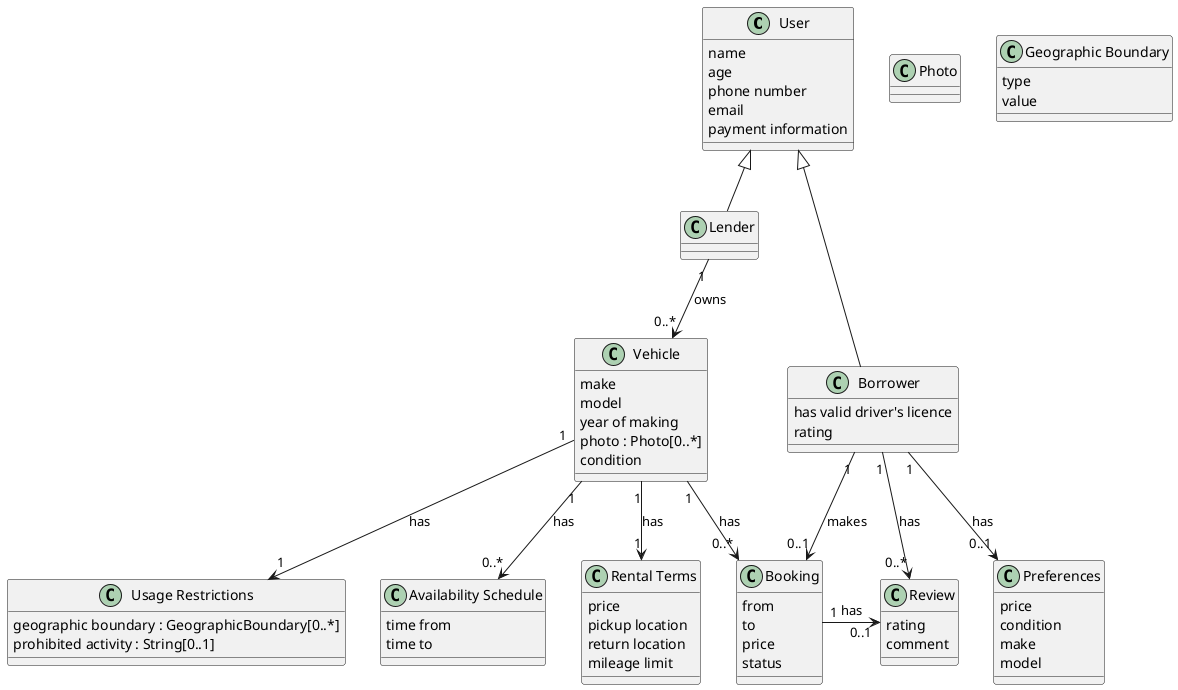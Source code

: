 @startuml

'---------- Actors

class User {
    name
    age
    phone number
    email
    payment information
}

class Lender {

}

class Borrower {
    has valid driver's licence
    rating
}

'---------- Vehicle

class Photo

class Vehicle {
    make
    model
    year of making
    photo : Photo[0..*]
    condition
}

class "Availability Schedule" as AvailabilitySchedule {
    time from
    time to
}

class "Rental Terms" as RentalTerms {
    price
    pickup location
    return location
    mileage limit
}

class "Geographic Boundary" as GeographicBoundary {
    type
    value
}

class "Usage Restrictions" as UsageRestriction {
    geographic boundary : GeographicBoundary[0..*]
    prohibited activity : String[0..1]
}

'---------- Other

class Review {
    rating
    comment
}

class Preferences {
    price
    condition
    make
    model
}

class Booking {
    from
    to
    price
    status
}

'---------- Associations

'Lender --|> User
'Borrower --|> User

User <|-- Lender
User <|-- Borrower

Lender "1" --> "0..*" Vehicle : owns

Borrower "1" --> "0..1" Booking : makes
Borrower "1" --> "0..*" Review : has
Booking "1" --right> "0..1" Review : has
Borrower "1" --> "0..1" Preferences : has

Vehicle "1" --> "0..*" Booking : has
Vehicle "1" --> "1" RentalTerms : has
Vehicle "1" --> "1" UsageRestriction : has
Vehicle "1" --> "0..*" AvailabilitySchedule : has


@enduml
